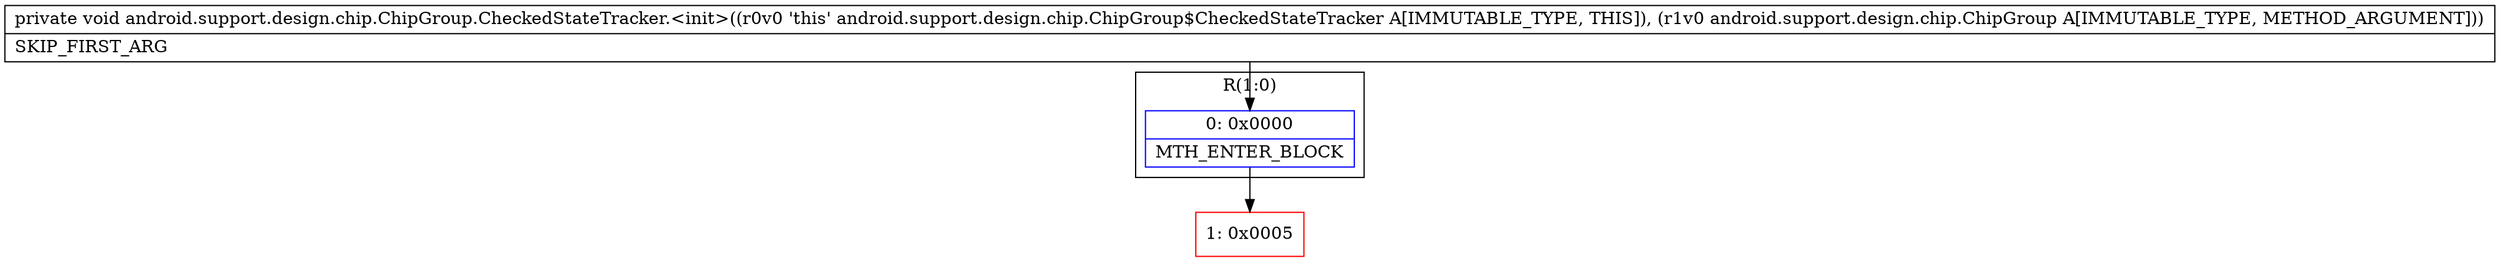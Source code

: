 digraph "CFG forandroid.support.design.chip.ChipGroup.CheckedStateTracker.\<init\>(Landroid\/support\/design\/chip\/ChipGroup;)V" {
subgraph cluster_Region_1060429414 {
label = "R(1:0)";
node [shape=record,color=blue];
Node_0 [shape=record,label="{0\:\ 0x0000|MTH_ENTER_BLOCK\l}"];
}
Node_1 [shape=record,color=red,label="{1\:\ 0x0005}"];
MethodNode[shape=record,label="{private void android.support.design.chip.ChipGroup.CheckedStateTracker.\<init\>((r0v0 'this' android.support.design.chip.ChipGroup$CheckedStateTracker A[IMMUTABLE_TYPE, THIS]), (r1v0 android.support.design.chip.ChipGroup A[IMMUTABLE_TYPE, METHOD_ARGUMENT]))  | SKIP_FIRST_ARG\l}"];
MethodNode -> Node_0;
Node_0 -> Node_1;
}

